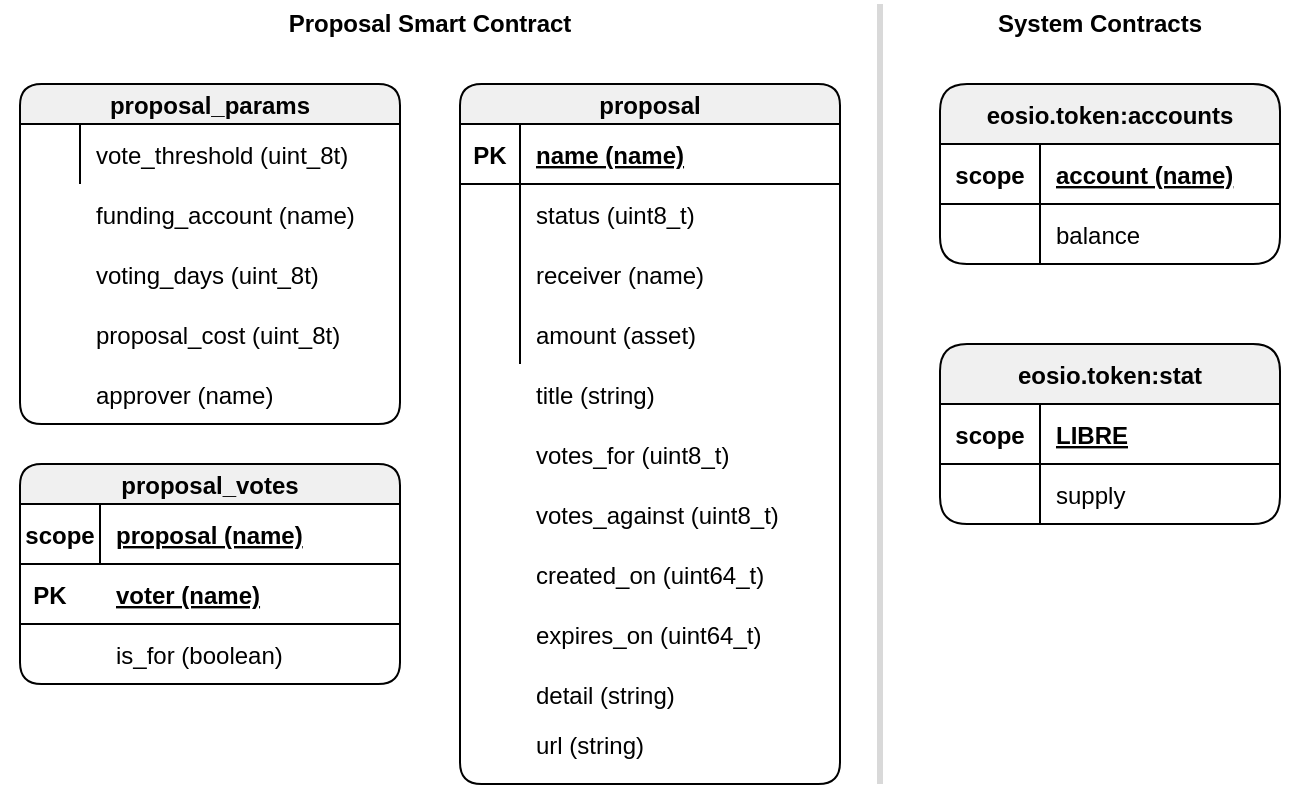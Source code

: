<mxfile version="15.3.7" type="device"><diagram id="Aa8coqHtWZGQ7MIvH07R" name="Page-1"><mxGraphModel dx="618" dy="361" grid="1" gridSize="10" guides="1" tooltips="1" connect="1" arrows="1" fold="1" page="1" pageScale="1" pageWidth="850" pageHeight="1100" math="0" shadow="0"><root><mxCell id="0"/><mxCell id="1" parent="0"/><mxCell id="LxRhph0FrTyGoZzrIwHN-1" value="proposal" style="shape=table;startSize=20;container=1;collapsible=1;childLayout=tableLayout;fixedRows=1;rowLines=0;fontStyle=1;align=center;resizeLast=1;rounded=1;shadow=0;glass=0;sketch=0;arcSize=18;fillColor=#F0F0F0;" parent="1" vertex="1"><mxGeometry x="270" y="100" width="190" height="350" as="geometry"/></mxCell><mxCell id="LxRhph0FrTyGoZzrIwHN-2" value="" style="shape=partialRectangle;collapsible=0;dropTarget=0;pointerEvents=0;fillColor=none;top=0;left=0;bottom=1;right=0;points=[[0,0.5],[1,0.5]];portConstraint=eastwest;" parent="LxRhph0FrTyGoZzrIwHN-1" vertex="1"><mxGeometry y="20" width="190" height="30" as="geometry"/></mxCell><mxCell id="LxRhph0FrTyGoZzrIwHN-3" value="PK" style="shape=partialRectangle;connectable=0;fillColor=none;top=0;left=0;bottom=0;right=0;fontStyle=1;overflow=hidden;" parent="LxRhph0FrTyGoZzrIwHN-2" vertex="1"><mxGeometry width="30" height="30" as="geometry"><mxRectangle width="30" height="30" as="alternateBounds"/></mxGeometry></mxCell><mxCell id="LxRhph0FrTyGoZzrIwHN-4" value="name (name)" style="shape=partialRectangle;connectable=0;fillColor=none;top=0;left=0;bottom=0;right=0;align=left;spacingLeft=6;fontStyle=5;overflow=hidden;" parent="LxRhph0FrTyGoZzrIwHN-2" vertex="1"><mxGeometry x="30" width="160" height="30" as="geometry"><mxRectangle width="160" height="30" as="alternateBounds"/></mxGeometry></mxCell><mxCell id="LxRhph0FrTyGoZzrIwHN-8" value="" style="shape=partialRectangle;collapsible=0;dropTarget=0;pointerEvents=0;fillColor=none;top=0;left=0;bottom=0;right=0;points=[[0,0.5],[1,0.5]];portConstraint=eastwest;" parent="LxRhph0FrTyGoZzrIwHN-1" vertex="1"><mxGeometry y="50" width="190" height="30" as="geometry"/></mxCell><mxCell id="LxRhph0FrTyGoZzrIwHN-9" value="" style="shape=partialRectangle;connectable=0;fillColor=none;top=0;left=0;bottom=0;right=0;editable=1;overflow=hidden;" parent="LxRhph0FrTyGoZzrIwHN-8" vertex="1"><mxGeometry width="30" height="30" as="geometry"><mxRectangle width="30" height="30" as="alternateBounds"/></mxGeometry></mxCell><mxCell id="LxRhph0FrTyGoZzrIwHN-10" value="status (uint8_t)" style="shape=partialRectangle;connectable=0;fillColor=none;top=0;left=0;bottom=0;right=0;align=left;spacingLeft=6;overflow=hidden;" parent="LxRhph0FrTyGoZzrIwHN-8" vertex="1"><mxGeometry x="30" width="160" height="30" as="geometry"><mxRectangle width="160" height="30" as="alternateBounds"/></mxGeometry></mxCell><mxCell id="LxRhph0FrTyGoZzrIwHN-5" value="" style="shape=partialRectangle;collapsible=0;dropTarget=0;pointerEvents=0;fillColor=none;top=0;left=0;bottom=0;right=0;points=[[0,0.5],[1,0.5]];portConstraint=eastwest;" parent="LxRhph0FrTyGoZzrIwHN-1" vertex="1"><mxGeometry y="80" width="190" height="30" as="geometry"/></mxCell><mxCell id="LxRhph0FrTyGoZzrIwHN-6" value="" style="shape=partialRectangle;connectable=0;fillColor=none;top=0;left=0;bottom=0;right=0;editable=1;overflow=hidden;" parent="LxRhph0FrTyGoZzrIwHN-5" vertex="1"><mxGeometry width="30" height="30" as="geometry"><mxRectangle width="30" height="30" as="alternateBounds"/></mxGeometry></mxCell><mxCell id="LxRhph0FrTyGoZzrIwHN-7" value="receiver (name)" style="shape=partialRectangle;connectable=0;fillColor=none;top=0;left=0;bottom=0;right=0;align=left;spacingLeft=6;overflow=hidden;" parent="LxRhph0FrTyGoZzrIwHN-5" vertex="1"><mxGeometry x="30" width="160" height="30" as="geometry"><mxRectangle width="160" height="30" as="alternateBounds"/></mxGeometry></mxCell><mxCell id="LxRhph0FrTyGoZzrIwHN-11" value="" style="shape=partialRectangle;collapsible=0;dropTarget=0;pointerEvents=0;fillColor=none;top=0;left=0;bottom=0;right=0;points=[[0,0.5],[1,0.5]];portConstraint=eastwest;" parent="LxRhph0FrTyGoZzrIwHN-1" vertex="1"><mxGeometry y="110" width="190" height="30" as="geometry"/></mxCell><mxCell id="LxRhph0FrTyGoZzrIwHN-12" value="" style="shape=partialRectangle;connectable=0;fillColor=none;top=0;left=0;bottom=0;right=0;editable=1;overflow=hidden;" parent="LxRhph0FrTyGoZzrIwHN-11" vertex="1"><mxGeometry width="30" height="30" as="geometry"><mxRectangle width="30" height="30" as="alternateBounds"/></mxGeometry></mxCell><mxCell id="LxRhph0FrTyGoZzrIwHN-13" value="amount (asset)" style="shape=partialRectangle;connectable=0;fillColor=none;top=0;left=0;bottom=0;right=0;align=left;spacingLeft=6;overflow=hidden;" parent="LxRhph0FrTyGoZzrIwHN-11" vertex="1"><mxGeometry x="30" width="160" height="30" as="geometry"><mxRectangle width="160" height="30" as="alternateBounds"/></mxGeometry></mxCell><mxCell id="LxRhph0FrTyGoZzrIwHN-14" value="eosio.token:accounts" style="shape=table;startSize=30;container=1;collapsible=1;childLayout=tableLayout;fixedRows=1;rowLines=0;fontStyle=1;align=center;resizeLast=1;rounded=1;shadow=0;glass=0;sketch=0;fillColor=#F0F0F0;" parent="1" vertex="1"><mxGeometry x="510" y="100" width="170" height="90" as="geometry"/></mxCell><mxCell id="LxRhph0FrTyGoZzrIwHN-15" value="" style="shape=partialRectangle;collapsible=0;dropTarget=0;pointerEvents=0;fillColor=none;top=0;left=0;bottom=1;right=0;points=[[0,0.5],[1,0.5]];portConstraint=eastwest;" parent="LxRhph0FrTyGoZzrIwHN-14" vertex="1"><mxGeometry y="30" width="170" height="30" as="geometry"/></mxCell><mxCell id="LxRhph0FrTyGoZzrIwHN-16" value="scope" style="shape=partialRectangle;connectable=0;fillColor=none;top=0;left=0;bottom=0;right=0;fontStyle=1;overflow=hidden;" parent="LxRhph0FrTyGoZzrIwHN-15" vertex="1"><mxGeometry width="50" height="30" as="geometry"><mxRectangle width="50" height="30" as="alternateBounds"/></mxGeometry></mxCell><mxCell id="LxRhph0FrTyGoZzrIwHN-17" value="" style="shape=partialRectangle;connectable=0;fillColor=none;top=0;left=0;bottom=0;right=0;align=left;spacingLeft=6;fontStyle=5;overflow=hidden;" parent="LxRhph0FrTyGoZzrIwHN-15" vertex="1"><mxGeometry x="50" width="120" height="30" as="geometry"><mxRectangle width="120" height="30" as="alternateBounds"/></mxGeometry></mxCell><mxCell id="LxRhph0FrTyGoZzrIwHN-18" value="" style="shape=partialRectangle;collapsible=0;dropTarget=0;pointerEvents=0;fillColor=none;top=0;left=0;bottom=0;right=0;points=[[0,0.5],[1,0.5]];portConstraint=eastwest;" parent="LxRhph0FrTyGoZzrIwHN-14" vertex="1"><mxGeometry y="60" width="170" height="30" as="geometry"/></mxCell><mxCell id="LxRhph0FrTyGoZzrIwHN-19" value="" style="shape=partialRectangle;connectable=0;fillColor=none;top=0;left=0;bottom=0;right=0;editable=1;overflow=hidden;" parent="LxRhph0FrTyGoZzrIwHN-18" vertex="1"><mxGeometry width="50" height="30" as="geometry"><mxRectangle width="50" height="30" as="alternateBounds"/></mxGeometry></mxCell><mxCell id="LxRhph0FrTyGoZzrIwHN-20" value="balance" style="shape=partialRectangle;connectable=0;fillColor=none;top=0;left=0;bottom=0;right=0;align=left;spacingLeft=6;overflow=hidden;" parent="LxRhph0FrTyGoZzrIwHN-18" vertex="1"><mxGeometry x="50" width="120" height="30" as="geometry"><mxRectangle width="120" height="30" as="alternateBounds"/></mxGeometry></mxCell><mxCell id="LxRhph0FrTyGoZzrIwHN-31" value="" style="endArrow=none;html=1;strokeWidth=3;strokeColor=#D9D9D9;" parent="1" edge="1"><mxGeometry width="50" height="50" relative="1" as="geometry"><mxPoint x="480" y="450" as="sourcePoint"/><mxPoint x="480" y="60" as="targetPoint"/></mxGeometry></mxCell><mxCell id="LxRhph0FrTyGoZzrIwHN-32" value="Proposal Smart Contract" style="text;html=1;strokeColor=none;fillColor=none;align=center;verticalAlign=middle;whiteSpace=wrap;rounded=0;shadow=0;glass=0;sketch=0;fontStyle=1" parent="1" vertex="1"><mxGeometry x="40" y="60" width="430" height="20" as="geometry"/></mxCell><mxCell id="LxRhph0FrTyGoZzrIwHN-33" value="System Contracts" style="text;html=1;strokeColor=none;fillColor=none;align=center;verticalAlign=middle;whiteSpace=wrap;rounded=0;shadow=0;glass=0;sketch=0;fontStyle=1" parent="1" vertex="1"><mxGeometry x="520" y="60" width="140" height="20" as="geometry"/></mxCell><mxCell id="LxRhph0FrTyGoZzrIwHN-34" value="proposal_params" style="shape=table;startSize=20;container=1;collapsible=1;childLayout=tableLayout;fixedRows=1;rowLines=0;fontStyle=1;align=center;resizeLast=1;rounded=1;shadow=0;glass=0;sketch=0;arcSize=18;fillColor=#F0F0F0;" parent="1" vertex="1"><mxGeometry x="50" y="100" width="190" height="170" as="geometry"/></mxCell><mxCell id="LxRhph0FrTyGoZzrIwHN-38" value="" style="shape=partialRectangle;collapsible=0;dropTarget=0;pointerEvents=0;fillColor=none;top=0;left=0;bottom=0;right=0;points=[[0,0.5],[1,0.5]];portConstraint=eastwest;" parent="LxRhph0FrTyGoZzrIwHN-34" vertex="1"><mxGeometry y="20" width="190" height="30" as="geometry"/></mxCell><mxCell id="LxRhph0FrTyGoZzrIwHN-39" value="" style="shape=partialRectangle;connectable=0;fillColor=none;top=0;left=0;bottom=0;right=0;editable=1;overflow=hidden;" parent="LxRhph0FrTyGoZzrIwHN-38" vertex="1"><mxGeometry width="30" height="30" as="geometry"><mxRectangle width="30" height="30" as="alternateBounds"/></mxGeometry></mxCell><mxCell id="LxRhph0FrTyGoZzrIwHN-40" value="vote_threshold (uint_8t)" style="shape=partialRectangle;connectable=0;fillColor=none;top=0;left=0;bottom=0;right=0;align=left;spacingLeft=6;overflow=hidden;" parent="LxRhph0FrTyGoZzrIwHN-38" vertex="1"><mxGeometry x="30" width="160" height="30" as="geometry"><mxRectangle width="160" height="30" as="alternateBounds"/></mxGeometry></mxCell><mxCell id="LxRhph0FrTyGoZzrIwHN-46" value="" style="shape=partialRectangle;collapsible=0;dropTarget=0;pointerEvents=0;fillColor=none;top=0;left=0;bottom=0;right=0;points=[[0,0.5],[1,0.5]];portConstraint=eastwest;" parent="1" vertex="1"><mxGeometry x="50" y="180" width="190" height="30" as="geometry"/></mxCell><mxCell id="LxRhph0FrTyGoZzrIwHN-47" value="" style="shape=partialRectangle;connectable=0;fillColor=none;top=0;left=0;bottom=0;right=0;editable=1;overflow=hidden;" parent="LxRhph0FrTyGoZzrIwHN-46" vertex="1"><mxGeometry width="30" height="30" as="geometry"/></mxCell><mxCell id="LxRhph0FrTyGoZzrIwHN-48" value="voting_days (uint_8t)" style="shape=partialRectangle;connectable=0;fillColor=none;top=0;left=0;bottom=0;right=0;align=left;spacingLeft=6;overflow=hidden;" parent="LxRhph0FrTyGoZzrIwHN-46" vertex="1"><mxGeometry x="30" width="160" height="30" as="geometry"/></mxCell><mxCell id="LxRhph0FrTyGoZzrIwHN-49" value="account (name)" style="shape=partialRectangle;connectable=0;fillColor=none;top=0;left=0;bottom=0;right=0;align=left;spacingLeft=6;fontStyle=5;overflow=hidden;" parent="1" vertex="1"><mxGeometry x="560" y="130" width="130" height="30" as="geometry"><mxRectangle width="130" height="30" as="alternateBounds"/></mxGeometry></mxCell><mxCell id="LxRhph0FrTyGoZzrIwHN-57" value="eosio.token:stat" style="shape=table;startSize=30;container=1;collapsible=1;childLayout=tableLayout;fixedRows=1;rowLines=0;fontStyle=1;align=center;resizeLast=1;rounded=1;shadow=0;glass=0;sketch=0;fillColor=#F0F0F0;" parent="1" vertex="1"><mxGeometry x="510" y="230" width="170" height="90" as="geometry"/></mxCell><mxCell id="LxRhph0FrTyGoZzrIwHN-58" value="" style="shape=partialRectangle;collapsible=0;dropTarget=0;pointerEvents=0;fillColor=none;top=0;left=0;bottom=1;right=0;points=[[0,0.5],[1,0.5]];portConstraint=eastwest;" parent="LxRhph0FrTyGoZzrIwHN-57" vertex="1"><mxGeometry y="30" width="170" height="30" as="geometry"/></mxCell><mxCell id="LxRhph0FrTyGoZzrIwHN-59" value="scope" style="shape=partialRectangle;connectable=0;fillColor=none;top=0;left=0;bottom=0;right=0;fontStyle=1;overflow=hidden;" parent="LxRhph0FrTyGoZzrIwHN-58" vertex="1"><mxGeometry width="50" height="30" as="geometry"><mxRectangle width="50" height="30" as="alternateBounds"/></mxGeometry></mxCell><mxCell id="LxRhph0FrTyGoZzrIwHN-60" value="LIBRE" style="shape=partialRectangle;connectable=0;fillColor=none;top=0;left=0;bottom=0;right=0;align=left;spacingLeft=6;fontStyle=5;overflow=hidden;" parent="LxRhph0FrTyGoZzrIwHN-58" vertex="1"><mxGeometry x="50" width="120" height="30" as="geometry"><mxRectangle width="120" height="30" as="alternateBounds"/></mxGeometry></mxCell><mxCell id="LxRhph0FrTyGoZzrIwHN-61" value="" style="shape=partialRectangle;collapsible=0;dropTarget=0;pointerEvents=0;fillColor=none;top=0;left=0;bottom=0;right=0;points=[[0,0.5],[1,0.5]];portConstraint=eastwest;" parent="LxRhph0FrTyGoZzrIwHN-57" vertex="1"><mxGeometry y="60" width="170" height="30" as="geometry"/></mxCell><mxCell id="LxRhph0FrTyGoZzrIwHN-62" value="" style="shape=partialRectangle;connectable=0;fillColor=none;top=0;left=0;bottom=0;right=0;editable=1;overflow=hidden;" parent="LxRhph0FrTyGoZzrIwHN-61" vertex="1"><mxGeometry width="50" height="30" as="geometry"><mxRectangle width="50" height="30" as="alternateBounds"/></mxGeometry></mxCell><mxCell id="LxRhph0FrTyGoZzrIwHN-63" value="supply" style="shape=partialRectangle;connectable=0;fillColor=none;top=0;left=0;bottom=0;right=0;align=left;spacingLeft=6;overflow=hidden;" parent="LxRhph0FrTyGoZzrIwHN-61" vertex="1"><mxGeometry x="50" width="120" height="30" as="geometry"><mxRectangle width="120" height="30" as="alternateBounds"/></mxGeometry></mxCell><mxCell id="LxRhph0FrTyGoZzrIwHN-64" value="created_on (uint64_t)" style="shape=partialRectangle;connectable=0;fillColor=none;top=0;left=0;bottom=0;right=0;align=left;spacingLeft=6;overflow=hidden;" parent="1" vertex="1"><mxGeometry x="300" y="330" width="160" height="30" as="geometry"><mxRectangle width="160" height="30" as="alternateBounds"/></mxGeometry></mxCell><mxCell id="LxRhph0FrTyGoZzrIwHN-65" value="title (string)" style="shape=partialRectangle;connectable=0;fillColor=none;top=0;left=0;bottom=0;right=0;align=left;spacingLeft=6;overflow=hidden;" parent="1" vertex="1"><mxGeometry x="300" y="240" width="160" height="30" as="geometry"><mxRectangle width="160" height="30" as="alternateBounds"/></mxGeometry></mxCell><mxCell id="LxRhph0FrTyGoZzrIwHN-66" value="" style="shape=partialRectangle;collapsible=0;dropTarget=0;pointerEvents=0;fillColor=none;top=0;left=0;bottom=0;right=0;points=[[0,0.5],[1,0.5]];portConstraint=eastwest;" parent="1" vertex="1"><mxGeometry x="50" y="220" width="190" height="70" as="geometry"/></mxCell><mxCell id="LxRhph0FrTyGoZzrIwHN-67" value="" style="shape=partialRectangle;connectable=0;fillColor=none;top=0;left=0;bottom=0;right=0;editable=1;overflow=hidden;" parent="LxRhph0FrTyGoZzrIwHN-66" vertex="1"><mxGeometry width="30" height="70" as="geometry"/></mxCell><mxCell id="LxRhph0FrTyGoZzrIwHN-68" value="approver (name)" style="shape=partialRectangle;connectable=0;fillColor=none;top=0;left=0;bottom=0;right=0;align=left;spacingLeft=6;overflow=hidden;" parent="LxRhph0FrTyGoZzrIwHN-66" vertex="1"><mxGeometry x="30" width="160" height="70" as="geometry"/></mxCell><mxCell id="LxRhph0FrTyGoZzrIwHN-69" value="votes_for (uint8_t)" style="shape=partialRectangle;connectable=0;fillColor=none;top=0;left=0;bottom=0;right=0;align=left;spacingLeft=6;overflow=hidden;" parent="1" vertex="1"><mxGeometry x="300" y="270" width="160" height="30" as="geometry"><mxRectangle width="160" height="30" as="alternateBounds"/></mxGeometry></mxCell><mxCell id="LxRhph0FrTyGoZzrIwHN-70" value="votes_against (uint8_t)" style="shape=partialRectangle;connectable=0;fillColor=none;top=0;left=0;bottom=0;right=0;align=left;spacingLeft=6;overflow=hidden;" parent="1" vertex="1"><mxGeometry x="300" y="300" width="160" height="30" as="geometry"><mxRectangle width="160" height="30" as="alternateBounds"/></mxGeometry></mxCell><mxCell id="LxRhph0FrTyGoZzrIwHN-71" value="expires_on (uint64_t)" style="shape=partialRectangle;connectable=0;fillColor=none;top=0;left=0;bottom=0;right=0;align=left;spacingLeft=6;overflow=hidden;" parent="1" vertex="1"><mxGeometry x="300" y="360" width="160" height="30" as="geometry"><mxRectangle width="160" height="30" as="alternateBounds"/></mxGeometry></mxCell><mxCell id="LxRhph0FrTyGoZzrIwHN-72" value="funding_account (name)" style="shape=partialRectangle;connectable=0;fillColor=none;top=0;left=0;bottom=0;right=0;align=left;spacingLeft=6;overflow=hidden;" parent="1" vertex="1"><mxGeometry x="80" y="150" width="160" height="30" as="geometry"><mxRectangle width="160" height="30" as="alternateBounds"/></mxGeometry></mxCell><mxCell id="LxRhph0FrTyGoZzrIwHN-73" value="" style="shape=partialRectangle;collapsible=0;dropTarget=0;pointerEvents=0;fillColor=none;top=0;left=0;bottom=0;right=0;points=[[0,0.5],[1,0.5]];portConstraint=eastwest;" parent="1" vertex="1"><mxGeometry x="50" y="210" width="190" height="30" as="geometry"/></mxCell><mxCell id="LxRhph0FrTyGoZzrIwHN-74" value="" style="shape=partialRectangle;connectable=0;fillColor=none;top=0;left=0;bottom=0;right=0;editable=1;overflow=hidden;" parent="LxRhph0FrTyGoZzrIwHN-73" vertex="1"><mxGeometry width="30" height="30" as="geometry"/></mxCell><mxCell id="LxRhph0FrTyGoZzrIwHN-76" value="proposal_cost (uint_8t)" style="shape=partialRectangle;connectable=0;fillColor=none;top=0;left=0;bottom=0;right=0;align=left;spacingLeft=6;overflow=hidden;" parent="1" vertex="1"><mxGeometry x="80" y="210" width="160" height="30" as="geometry"><mxRectangle width="160" height="30" as="alternateBounds"/></mxGeometry></mxCell><mxCell id="Hb_uo-j9oVRlTQwNwO3z-1" value="proposal_votes" style="shape=table;startSize=20;container=1;collapsible=1;childLayout=tableLayout;fixedRows=1;rowLines=0;fontStyle=1;align=center;resizeLast=1;rounded=1;shadow=0;glass=0;sketch=0;arcSize=18;fillColor=#F0F0F0;" vertex="1" parent="1"><mxGeometry x="50" y="290" width="190" height="110" as="geometry"/></mxCell><mxCell id="Hb_uo-j9oVRlTQwNwO3z-2" value="" style="shape=partialRectangle;collapsible=0;dropTarget=0;pointerEvents=0;fillColor=none;top=0;left=0;bottom=0;right=0;points=[[0,0.5],[1,0.5]];portConstraint=eastwest;" vertex="1" parent="Hb_uo-j9oVRlTQwNwO3z-1"><mxGeometry y="20" width="190" height="30" as="geometry"/></mxCell><mxCell id="Hb_uo-j9oVRlTQwNwO3z-3" value="" style="shape=partialRectangle;connectable=0;fillColor=none;top=0;left=0;bottom=0;right=0;editable=1;overflow=hidden;" vertex="1" parent="Hb_uo-j9oVRlTQwNwO3z-2"><mxGeometry width="40" height="30" as="geometry"><mxRectangle width="40" height="30" as="alternateBounds"/></mxGeometry></mxCell><mxCell id="Hb_uo-j9oVRlTQwNwO3z-4" value="" style="shape=partialRectangle;connectable=0;fillColor=none;top=0;left=0;bottom=0;right=0;align=left;spacingLeft=6;overflow=hidden;" vertex="1" parent="Hb_uo-j9oVRlTQwNwO3z-2"><mxGeometry x="40" width="150" height="30" as="geometry"><mxRectangle width="150" height="30" as="alternateBounds"/></mxGeometry></mxCell><mxCell id="Hb_uo-j9oVRlTQwNwO3z-7" value="" style="shape=partialRectangle;collapsible=0;dropTarget=0;pointerEvents=0;fillColor=none;top=0;left=0;bottom=1;right=0;points=[[0,0.5],[1,0.5]];portConstraint=eastwest;" vertex="1" parent="1"><mxGeometry x="50" y="340" width="190" height="30" as="geometry"/></mxCell><mxCell id="Hb_uo-j9oVRlTQwNwO3z-8" value="PK" style="shape=partialRectangle;connectable=0;fillColor=none;top=0;left=0;bottom=0;right=0;fontStyle=1;overflow=hidden;" vertex="1" parent="Hb_uo-j9oVRlTQwNwO3z-7"><mxGeometry width="30" height="30" as="geometry"><mxRectangle width="30" height="30" as="alternateBounds"/></mxGeometry></mxCell><mxCell id="Hb_uo-j9oVRlTQwNwO3z-9" value="voter (name)" style="shape=partialRectangle;connectable=0;fillColor=none;top=0;left=0;bottom=0;right=0;align=left;spacingLeft=6;fontStyle=5;overflow=hidden;" vertex="1" parent="Hb_uo-j9oVRlTQwNwO3z-7"><mxGeometry x="40" width="160" height="30" as="geometry"><mxRectangle width="160" height="30" as="alternateBounds"/></mxGeometry></mxCell><mxCell id="Hb_uo-j9oVRlTQwNwO3z-10" value="is_for (boolean)" style="shape=partialRectangle;connectable=0;fillColor=none;top=0;left=0;bottom=0;right=0;align=left;spacingLeft=6;overflow=hidden;" vertex="1" parent="1"><mxGeometry x="90" y="370" width="160" height="30" as="geometry"><mxRectangle width="160" height="30" as="alternateBounds"/></mxGeometry></mxCell><mxCell id="Hb_uo-j9oVRlTQwNwO3z-14" value="" style="shape=partialRectangle;collapsible=0;dropTarget=0;pointerEvents=0;fillColor=none;top=0;left=0;bottom=1;right=0;points=[[0,0.5],[1,0.5]];portConstraint=eastwest;" vertex="1" parent="1"><mxGeometry x="50" y="310" width="190" height="30" as="geometry"/></mxCell><mxCell id="Hb_uo-j9oVRlTQwNwO3z-15" value="scope" style="shape=partialRectangle;connectable=0;fillColor=none;top=0;left=0;bottom=0;right=0;fontStyle=1;overflow=hidden;" vertex="1" parent="Hb_uo-j9oVRlTQwNwO3z-14"><mxGeometry width="40" height="30" as="geometry"><mxRectangle width="30" height="30" as="alternateBounds"/></mxGeometry></mxCell><mxCell id="Hb_uo-j9oVRlTQwNwO3z-16" value="proposal (name)" style="shape=partialRectangle;connectable=0;fillColor=none;top=0;left=0;bottom=0;right=0;align=left;spacingLeft=6;fontStyle=5;overflow=hidden;" vertex="1" parent="Hb_uo-j9oVRlTQwNwO3z-14"><mxGeometry x="40" width="160" height="30" as="geometry"><mxRectangle width="160" height="30" as="alternateBounds"/></mxGeometry></mxCell><mxCell id="Hb_uo-j9oVRlTQwNwO3z-17" value="detail (string)" style="shape=partialRectangle;connectable=0;fillColor=none;top=0;left=0;bottom=0;right=0;align=left;spacingLeft=6;overflow=hidden;" vertex="1" parent="1"><mxGeometry x="300" y="390" width="160" height="30" as="geometry"><mxRectangle width="160" height="30" as="alternateBounds"/></mxGeometry></mxCell><mxCell id="Hb_uo-j9oVRlTQwNwO3z-18" value="url (string)" style="shape=partialRectangle;connectable=0;fillColor=none;top=0;left=0;bottom=0;right=0;align=left;spacingLeft=6;overflow=hidden;" vertex="1" parent="1"><mxGeometry x="300" y="410" width="160" height="40" as="geometry"><mxRectangle width="160" height="30" as="alternateBounds"/></mxGeometry></mxCell></root></mxGraphModel></diagram></mxfile>